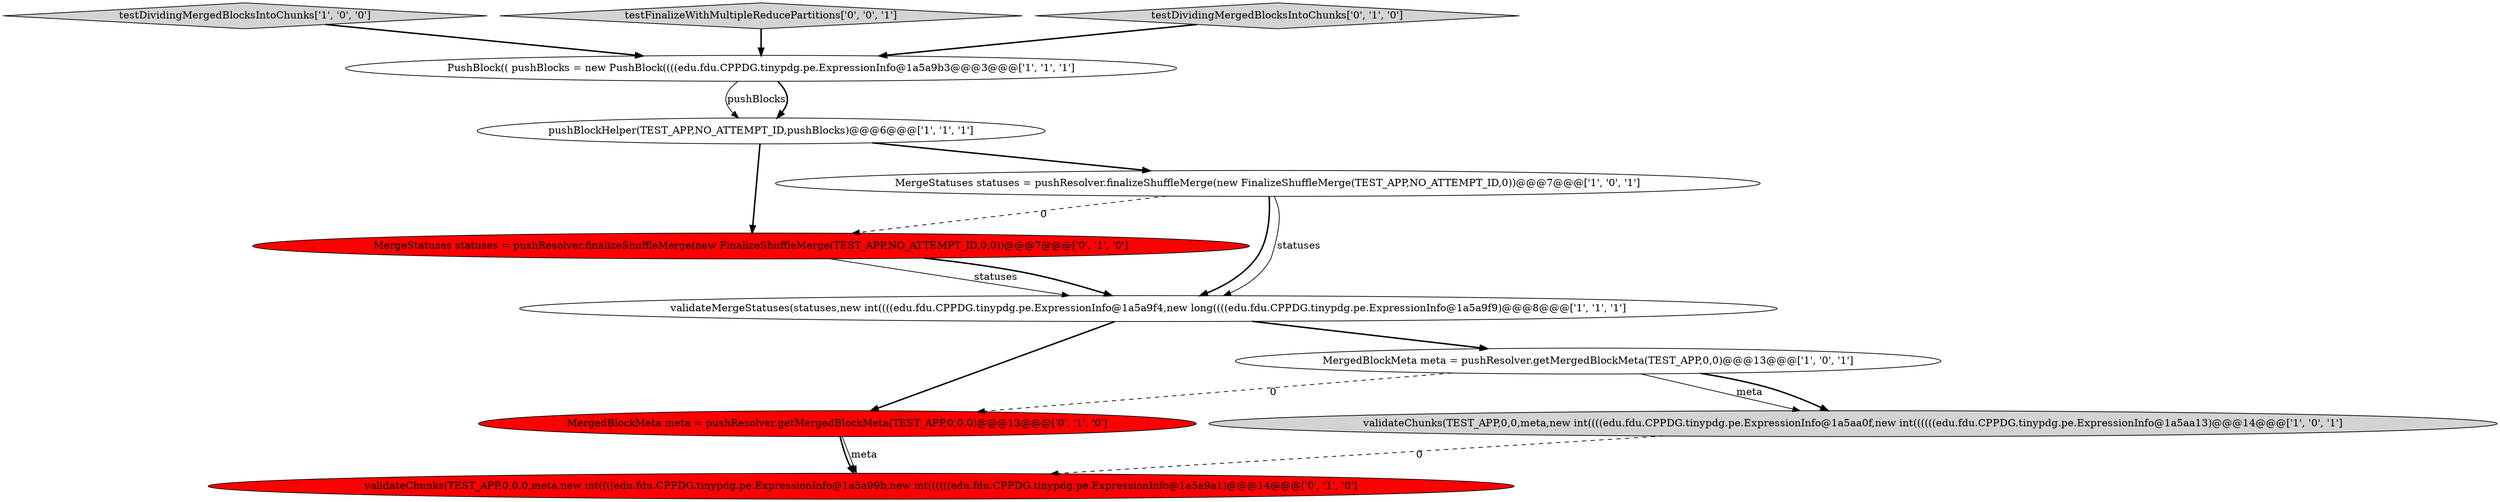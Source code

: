 digraph {
10 [style = filled, label = "MergedBlockMeta meta = pushResolver.getMergedBlockMeta(TEST_APP,0,0,0)@@@13@@@['0', '1', '0']", fillcolor = red, shape = ellipse image = "AAA1AAABBB2BBB"];
5 [style = filled, label = "testDividingMergedBlocksIntoChunks['1', '0', '0']", fillcolor = lightgray, shape = diamond image = "AAA0AAABBB1BBB"];
11 [style = filled, label = "testFinalizeWithMultipleReducePartitions['0', '0', '1']", fillcolor = lightgray, shape = diamond image = "AAA0AAABBB3BBB"];
8 [style = filled, label = "testDividingMergedBlocksIntoChunks['0', '1', '0']", fillcolor = lightgray, shape = diamond image = "AAA0AAABBB2BBB"];
0 [style = filled, label = "validateMergeStatuses(statuses,new int((((edu.fdu.CPPDG.tinypdg.pe.ExpressionInfo@1a5a9f4,new long((((edu.fdu.CPPDG.tinypdg.pe.ExpressionInfo@1a5a9f9)@@@8@@@['1', '1', '1']", fillcolor = white, shape = ellipse image = "AAA0AAABBB1BBB"];
7 [style = filled, label = "MergeStatuses statuses = pushResolver.finalizeShuffleMerge(new FinalizeShuffleMerge(TEST_APP,NO_ATTEMPT_ID,0,0))@@@7@@@['0', '1', '0']", fillcolor = red, shape = ellipse image = "AAA1AAABBB2BBB"];
6 [style = filled, label = "pushBlockHelper(TEST_APP,NO_ATTEMPT_ID,pushBlocks)@@@6@@@['1', '1', '1']", fillcolor = white, shape = ellipse image = "AAA0AAABBB1BBB"];
9 [style = filled, label = "validateChunks(TEST_APP,0,0,0,meta,new int((((edu.fdu.CPPDG.tinypdg.pe.ExpressionInfo@1a5a99b,new int((((((edu.fdu.CPPDG.tinypdg.pe.ExpressionInfo@1a5a9a1)@@@14@@@['0', '1', '0']", fillcolor = red, shape = ellipse image = "AAA1AAABBB2BBB"];
3 [style = filled, label = "MergeStatuses statuses = pushResolver.finalizeShuffleMerge(new FinalizeShuffleMerge(TEST_APP,NO_ATTEMPT_ID,0))@@@7@@@['1', '0', '1']", fillcolor = white, shape = ellipse image = "AAA0AAABBB1BBB"];
1 [style = filled, label = "validateChunks(TEST_APP,0,0,meta,new int((((edu.fdu.CPPDG.tinypdg.pe.ExpressionInfo@1a5aa0f,new int((((((edu.fdu.CPPDG.tinypdg.pe.ExpressionInfo@1a5aa13)@@@14@@@['1', '0', '1']", fillcolor = lightgray, shape = ellipse image = "AAA0AAABBB1BBB"];
2 [style = filled, label = "PushBlock(( pushBlocks = new PushBlock((((edu.fdu.CPPDG.tinypdg.pe.ExpressionInfo@1a5a9b3@@@3@@@['1', '1', '1']", fillcolor = white, shape = ellipse image = "AAA0AAABBB1BBB"];
4 [style = filled, label = "MergedBlockMeta meta = pushResolver.getMergedBlockMeta(TEST_APP,0,0)@@@13@@@['1', '0', '1']", fillcolor = white, shape = ellipse image = "AAA0AAABBB1BBB"];
7->0 [style = solid, label="statuses"];
4->1 [style = solid, label="meta"];
6->3 [style = bold, label=""];
1->9 [style = dashed, label="0"];
5->2 [style = bold, label=""];
4->1 [style = bold, label=""];
7->0 [style = bold, label=""];
0->10 [style = bold, label=""];
10->9 [style = bold, label=""];
6->7 [style = bold, label=""];
8->2 [style = bold, label=""];
4->10 [style = dashed, label="0"];
2->6 [style = solid, label="pushBlocks"];
0->4 [style = bold, label=""];
3->7 [style = dashed, label="0"];
2->6 [style = bold, label=""];
11->2 [style = bold, label=""];
3->0 [style = bold, label=""];
10->9 [style = solid, label="meta"];
3->0 [style = solid, label="statuses"];
}
